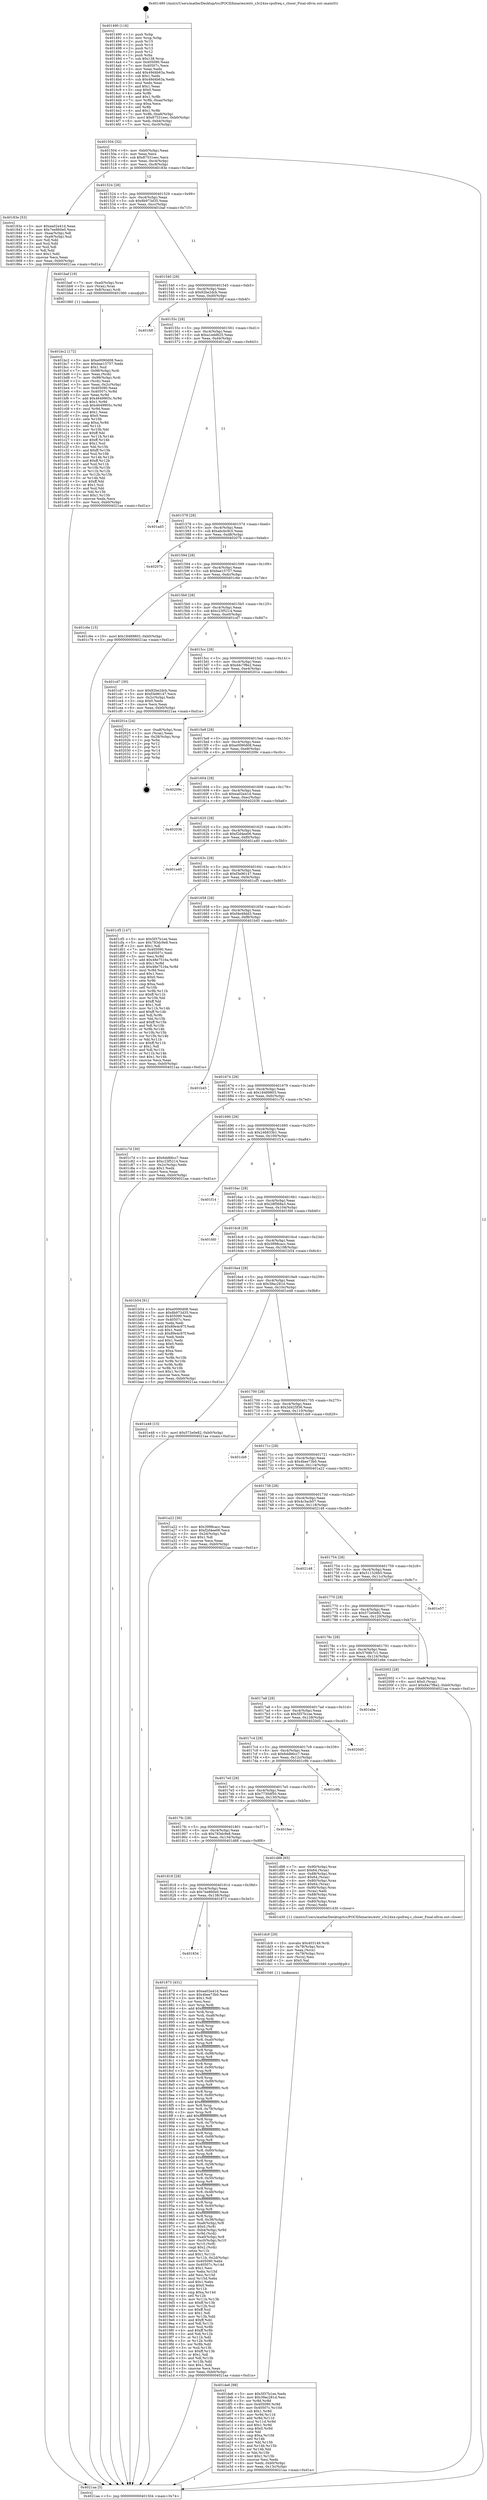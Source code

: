 digraph "0x401490" {
  label = "0x401490 (/mnt/c/Users/mathe/Desktop/tcc/POCII/binaries/extr_s3c24xx-cpufreq.c_closer_Final-ollvm.out::main(0))"
  labelloc = "t"
  node[shape=record]

  Entry [label="",width=0.3,height=0.3,shape=circle,fillcolor=black,style=filled]
  "0x401504" [label="{
     0x401504 [32]\l
     | [instrs]\l
     &nbsp;&nbsp;0x401504 \<+6\>: mov -0xb0(%rbp),%eax\l
     &nbsp;&nbsp;0x40150a \<+2\>: mov %eax,%ecx\l
     &nbsp;&nbsp;0x40150c \<+6\>: sub $0x87531eec,%ecx\l
     &nbsp;&nbsp;0x401512 \<+6\>: mov %eax,-0xc4(%rbp)\l
     &nbsp;&nbsp;0x401518 \<+6\>: mov %ecx,-0xc8(%rbp)\l
     &nbsp;&nbsp;0x40151e \<+6\>: je 000000000040183e \<main+0x3ae\>\l
  }"]
  "0x40183e" [label="{
     0x40183e [53]\l
     | [instrs]\l
     &nbsp;&nbsp;0x40183e \<+5\>: mov $0xea02e41d,%eax\l
     &nbsp;&nbsp;0x401843 \<+5\>: mov $0x7ee860e0,%ecx\l
     &nbsp;&nbsp;0x401848 \<+6\>: mov -0xaa(%rbp),%dl\l
     &nbsp;&nbsp;0x40184e \<+7\>: mov -0xa9(%rbp),%sil\l
     &nbsp;&nbsp;0x401855 \<+3\>: mov %dl,%dil\l
     &nbsp;&nbsp;0x401858 \<+3\>: and %sil,%dil\l
     &nbsp;&nbsp;0x40185b \<+3\>: xor %sil,%dl\l
     &nbsp;&nbsp;0x40185e \<+3\>: or %dl,%dil\l
     &nbsp;&nbsp;0x401861 \<+4\>: test $0x1,%dil\l
     &nbsp;&nbsp;0x401865 \<+3\>: cmovne %ecx,%eax\l
     &nbsp;&nbsp;0x401868 \<+6\>: mov %eax,-0xb0(%rbp)\l
     &nbsp;&nbsp;0x40186e \<+5\>: jmp 00000000004021aa \<main+0xd1a\>\l
  }"]
  "0x401524" [label="{
     0x401524 [28]\l
     | [instrs]\l
     &nbsp;&nbsp;0x401524 \<+5\>: jmp 0000000000401529 \<main+0x99\>\l
     &nbsp;&nbsp;0x401529 \<+6\>: mov -0xc4(%rbp),%eax\l
     &nbsp;&nbsp;0x40152f \<+5\>: sub $0x8b973d35,%eax\l
     &nbsp;&nbsp;0x401534 \<+6\>: mov %eax,-0xcc(%rbp)\l
     &nbsp;&nbsp;0x40153a \<+6\>: je 0000000000401baf \<main+0x71f\>\l
  }"]
  "0x4021aa" [label="{
     0x4021aa [5]\l
     | [instrs]\l
     &nbsp;&nbsp;0x4021aa \<+5\>: jmp 0000000000401504 \<main+0x74\>\l
  }"]
  "0x401490" [label="{
     0x401490 [116]\l
     | [instrs]\l
     &nbsp;&nbsp;0x401490 \<+1\>: push %rbp\l
     &nbsp;&nbsp;0x401491 \<+3\>: mov %rsp,%rbp\l
     &nbsp;&nbsp;0x401494 \<+2\>: push %r15\l
     &nbsp;&nbsp;0x401496 \<+2\>: push %r14\l
     &nbsp;&nbsp;0x401498 \<+2\>: push %r13\l
     &nbsp;&nbsp;0x40149a \<+2\>: push %r12\l
     &nbsp;&nbsp;0x40149c \<+1\>: push %rbx\l
     &nbsp;&nbsp;0x40149d \<+7\>: sub $0x138,%rsp\l
     &nbsp;&nbsp;0x4014a4 \<+7\>: mov 0x405090,%eax\l
     &nbsp;&nbsp;0x4014ab \<+7\>: mov 0x40507c,%ecx\l
     &nbsp;&nbsp;0x4014b2 \<+2\>: mov %eax,%edx\l
     &nbsp;&nbsp;0x4014b4 \<+6\>: add $0x49d4b63a,%edx\l
     &nbsp;&nbsp;0x4014ba \<+3\>: sub $0x1,%edx\l
     &nbsp;&nbsp;0x4014bd \<+6\>: sub $0x49d4b63a,%edx\l
     &nbsp;&nbsp;0x4014c3 \<+3\>: imul %edx,%eax\l
     &nbsp;&nbsp;0x4014c6 \<+3\>: and $0x1,%eax\l
     &nbsp;&nbsp;0x4014c9 \<+3\>: cmp $0x0,%eax\l
     &nbsp;&nbsp;0x4014cc \<+4\>: sete %r8b\l
     &nbsp;&nbsp;0x4014d0 \<+4\>: and $0x1,%r8b\l
     &nbsp;&nbsp;0x4014d4 \<+7\>: mov %r8b,-0xaa(%rbp)\l
     &nbsp;&nbsp;0x4014db \<+3\>: cmp $0xa,%ecx\l
     &nbsp;&nbsp;0x4014de \<+4\>: setl %r8b\l
     &nbsp;&nbsp;0x4014e2 \<+4\>: and $0x1,%r8b\l
     &nbsp;&nbsp;0x4014e6 \<+7\>: mov %r8b,-0xa9(%rbp)\l
     &nbsp;&nbsp;0x4014ed \<+10\>: movl $0x87531eec,-0xb0(%rbp)\l
     &nbsp;&nbsp;0x4014f7 \<+6\>: mov %edi,-0xb4(%rbp)\l
     &nbsp;&nbsp;0x4014fd \<+7\>: mov %rsi,-0xc0(%rbp)\l
  }"]
  Exit [label="",width=0.3,height=0.3,shape=circle,fillcolor=black,style=filled,peripheries=2]
  "0x401baf" [label="{
     0x401baf [19]\l
     | [instrs]\l
     &nbsp;&nbsp;0x401baf \<+7\>: mov -0xa0(%rbp),%rax\l
     &nbsp;&nbsp;0x401bb6 \<+3\>: mov (%rax),%rax\l
     &nbsp;&nbsp;0x401bb9 \<+4\>: mov 0x8(%rax),%rdi\l
     &nbsp;&nbsp;0x401bbd \<+5\>: call 0000000000401060 \<atoi@plt\>\l
     | [calls]\l
     &nbsp;&nbsp;0x401060 \{1\} (unknown)\l
  }"]
  "0x401540" [label="{
     0x401540 [28]\l
     | [instrs]\l
     &nbsp;&nbsp;0x401540 \<+5\>: jmp 0000000000401545 \<main+0xb5\>\l
     &nbsp;&nbsp;0x401545 \<+6\>: mov -0xc4(%rbp),%eax\l
     &nbsp;&nbsp;0x40154b \<+5\>: sub $0x92be2dcb,%eax\l
     &nbsp;&nbsp;0x401550 \<+6\>: mov %eax,-0xd0(%rbp)\l
     &nbsp;&nbsp;0x401556 \<+6\>: je 0000000000401fdf \<main+0xb4f\>\l
  }"]
  "0x401de6" [label="{
     0x401de6 [98]\l
     | [instrs]\l
     &nbsp;&nbsp;0x401de6 \<+5\>: mov $0x5f37b1ee,%edx\l
     &nbsp;&nbsp;0x401deb \<+5\>: mov $0x39ac281d,%esi\l
     &nbsp;&nbsp;0x401df0 \<+3\>: xor %r8d,%r8d\l
     &nbsp;&nbsp;0x401df3 \<+8\>: mov 0x405090,%r9d\l
     &nbsp;&nbsp;0x401dfb \<+8\>: mov 0x40507c,%r10d\l
     &nbsp;&nbsp;0x401e03 \<+4\>: sub $0x1,%r8d\l
     &nbsp;&nbsp;0x401e07 \<+3\>: mov %r9d,%r11d\l
     &nbsp;&nbsp;0x401e0a \<+3\>: add %r8d,%r11d\l
     &nbsp;&nbsp;0x401e0d \<+4\>: imul %r11d,%r9d\l
     &nbsp;&nbsp;0x401e11 \<+4\>: and $0x1,%r9d\l
     &nbsp;&nbsp;0x401e15 \<+4\>: cmp $0x0,%r9d\l
     &nbsp;&nbsp;0x401e19 \<+3\>: sete %bl\l
     &nbsp;&nbsp;0x401e1c \<+4\>: cmp $0xa,%r10d\l
     &nbsp;&nbsp;0x401e20 \<+4\>: setl %r14b\l
     &nbsp;&nbsp;0x401e24 \<+3\>: mov %bl,%r15b\l
     &nbsp;&nbsp;0x401e27 \<+3\>: and %r14b,%r15b\l
     &nbsp;&nbsp;0x401e2a \<+3\>: xor %r14b,%bl\l
     &nbsp;&nbsp;0x401e2d \<+3\>: or %bl,%r15b\l
     &nbsp;&nbsp;0x401e30 \<+4\>: test $0x1,%r15b\l
     &nbsp;&nbsp;0x401e34 \<+3\>: cmovne %esi,%edx\l
     &nbsp;&nbsp;0x401e37 \<+6\>: mov %edx,-0xb0(%rbp)\l
     &nbsp;&nbsp;0x401e3d \<+6\>: mov %eax,-0x13c(%rbp)\l
     &nbsp;&nbsp;0x401e43 \<+5\>: jmp 00000000004021aa \<main+0xd1a\>\l
  }"]
  "0x401fdf" [label="{
     0x401fdf\l
  }", style=dashed]
  "0x40155c" [label="{
     0x40155c [28]\l
     | [instrs]\l
     &nbsp;&nbsp;0x40155c \<+5\>: jmp 0000000000401561 \<main+0xd1\>\l
     &nbsp;&nbsp;0x401561 \<+6\>: mov -0xc4(%rbp),%eax\l
     &nbsp;&nbsp;0x401567 \<+5\>: sub $0xa1edd625,%eax\l
     &nbsp;&nbsp;0x40156c \<+6\>: mov %eax,-0xd4(%rbp)\l
     &nbsp;&nbsp;0x401572 \<+6\>: je 0000000000401ad3 \<main+0x643\>\l
  }"]
  "0x401dc9" [label="{
     0x401dc9 [29]\l
     | [instrs]\l
     &nbsp;&nbsp;0x401dc9 \<+10\>: movabs $0x403149,%rdi\l
     &nbsp;&nbsp;0x401dd3 \<+4\>: mov -0x78(%rbp),%rcx\l
     &nbsp;&nbsp;0x401dd7 \<+2\>: mov %eax,(%rcx)\l
     &nbsp;&nbsp;0x401dd9 \<+4\>: mov -0x78(%rbp),%rcx\l
     &nbsp;&nbsp;0x401ddd \<+2\>: mov (%rcx),%esi\l
     &nbsp;&nbsp;0x401ddf \<+2\>: mov $0x0,%al\l
     &nbsp;&nbsp;0x401de1 \<+5\>: call 0000000000401040 \<printf@plt\>\l
     | [calls]\l
     &nbsp;&nbsp;0x401040 \{1\} (unknown)\l
  }"]
  "0x401ad3" [label="{
     0x401ad3\l
  }", style=dashed]
  "0x401578" [label="{
     0x401578 [28]\l
     | [instrs]\l
     &nbsp;&nbsp;0x401578 \<+5\>: jmp 000000000040157d \<main+0xed\>\l
     &nbsp;&nbsp;0x40157d \<+6\>: mov -0xc4(%rbp),%eax\l
     &nbsp;&nbsp;0x401583 \<+5\>: sub $0xabcbc9c5,%eax\l
     &nbsp;&nbsp;0x401588 \<+6\>: mov %eax,-0xd8(%rbp)\l
     &nbsp;&nbsp;0x40158e \<+6\>: je 000000000040207b \<main+0xbeb\>\l
  }"]
  "0x401bc2" [label="{
     0x401bc2 [172]\l
     | [instrs]\l
     &nbsp;&nbsp;0x401bc2 \<+5\>: mov $0xe0090d08,%ecx\l
     &nbsp;&nbsp;0x401bc7 \<+5\>: mov $0xbae15757,%edx\l
     &nbsp;&nbsp;0x401bcc \<+3\>: mov $0x1,%sil\l
     &nbsp;&nbsp;0x401bcf \<+7\>: mov -0x98(%rbp),%rdi\l
     &nbsp;&nbsp;0x401bd6 \<+2\>: mov %eax,(%rdi)\l
     &nbsp;&nbsp;0x401bd8 \<+7\>: mov -0x98(%rbp),%rdi\l
     &nbsp;&nbsp;0x401bdf \<+2\>: mov (%rdi),%eax\l
     &nbsp;&nbsp;0x401be1 \<+3\>: mov %eax,-0x2c(%rbp)\l
     &nbsp;&nbsp;0x401be4 \<+7\>: mov 0x405090,%eax\l
     &nbsp;&nbsp;0x401beb \<+8\>: mov 0x40507c,%r8d\l
     &nbsp;&nbsp;0x401bf3 \<+3\>: mov %eax,%r9d\l
     &nbsp;&nbsp;0x401bf6 \<+7\>: add $0x4649905c,%r9d\l
     &nbsp;&nbsp;0x401bfd \<+4\>: sub $0x1,%r9d\l
     &nbsp;&nbsp;0x401c01 \<+7\>: sub $0x4649905c,%r9d\l
     &nbsp;&nbsp;0x401c08 \<+4\>: imul %r9d,%eax\l
     &nbsp;&nbsp;0x401c0c \<+3\>: and $0x1,%eax\l
     &nbsp;&nbsp;0x401c0f \<+3\>: cmp $0x0,%eax\l
     &nbsp;&nbsp;0x401c12 \<+4\>: sete %r10b\l
     &nbsp;&nbsp;0x401c16 \<+4\>: cmp $0xa,%r8d\l
     &nbsp;&nbsp;0x401c1a \<+4\>: setl %r11b\l
     &nbsp;&nbsp;0x401c1e \<+3\>: mov %r10b,%bl\l
     &nbsp;&nbsp;0x401c21 \<+3\>: xor $0xff,%bl\l
     &nbsp;&nbsp;0x401c24 \<+3\>: mov %r11b,%r14b\l
     &nbsp;&nbsp;0x401c27 \<+4\>: xor $0xff,%r14b\l
     &nbsp;&nbsp;0x401c2b \<+4\>: xor $0x1,%sil\l
     &nbsp;&nbsp;0x401c2f \<+3\>: mov %bl,%r15b\l
     &nbsp;&nbsp;0x401c32 \<+4\>: and $0xff,%r15b\l
     &nbsp;&nbsp;0x401c36 \<+3\>: and %sil,%r10b\l
     &nbsp;&nbsp;0x401c39 \<+3\>: mov %r14b,%r12b\l
     &nbsp;&nbsp;0x401c3c \<+4\>: and $0xff,%r12b\l
     &nbsp;&nbsp;0x401c40 \<+3\>: and %sil,%r11b\l
     &nbsp;&nbsp;0x401c43 \<+3\>: or %r10b,%r15b\l
     &nbsp;&nbsp;0x401c46 \<+3\>: or %r11b,%r12b\l
     &nbsp;&nbsp;0x401c49 \<+3\>: xor %r12b,%r15b\l
     &nbsp;&nbsp;0x401c4c \<+3\>: or %r14b,%bl\l
     &nbsp;&nbsp;0x401c4f \<+3\>: xor $0xff,%bl\l
     &nbsp;&nbsp;0x401c52 \<+4\>: or $0x1,%sil\l
     &nbsp;&nbsp;0x401c56 \<+3\>: and %sil,%bl\l
     &nbsp;&nbsp;0x401c59 \<+3\>: or %bl,%r15b\l
     &nbsp;&nbsp;0x401c5c \<+4\>: test $0x1,%r15b\l
     &nbsp;&nbsp;0x401c60 \<+3\>: cmovne %edx,%ecx\l
     &nbsp;&nbsp;0x401c63 \<+6\>: mov %ecx,-0xb0(%rbp)\l
     &nbsp;&nbsp;0x401c69 \<+5\>: jmp 00000000004021aa \<main+0xd1a\>\l
  }"]
  "0x40207b" [label="{
     0x40207b\l
  }", style=dashed]
  "0x401594" [label="{
     0x401594 [28]\l
     | [instrs]\l
     &nbsp;&nbsp;0x401594 \<+5\>: jmp 0000000000401599 \<main+0x109\>\l
     &nbsp;&nbsp;0x401599 \<+6\>: mov -0xc4(%rbp),%eax\l
     &nbsp;&nbsp;0x40159f \<+5\>: sub $0xbae15757,%eax\l
     &nbsp;&nbsp;0x4015a4 \<+6\>: mov %eax,-0xdc(%rbp)\l
     &nbsp;&nbsp;0x4015aa \<+6\>: je 0000000000401c6e \<main+0x7de\>\l
  }"]
  "0x401834" [label="{
     0x401834\l
  }", style=dashed]
  "0x401c6e" [label="{
     0x401c6e [15]\l
     | [instrs]\l
     &nbsp;&nbsp;0x401c6e \<+10\>: movl $0x18489803,-0xb0(%rbp)\l
     &nbsp;&nbsp;0x401c78 \<+5\>: jmp 00000000004021aa \<main+0xd1a\>\l
  }"]
  "0x4015b0" [label="{
     0x4015b0 [28]\l
     | [instrs]\l
     &nbsp;&nbsp;0x4015b0 \<+5\>: jmp 00000000004015b5 \<main+0x125\>\l
     &nbsp;&nbsp;0x4015b5 \<+6\>: mov -0xc4(%rbp),%eax\l
     &nbsp;&nbsp;0x4015bb \<+5\>: sub $0xc23f5214,%eax\l
     &nbsp;&nbsp;0x4015c0 \<+6\>: mov %eax,-0xe0(%rbp)\l
     &nbsp;&nbsp;0x4015c6 \<+6\>: je 0000000000401cd7 \<main+0x847\>\l
  }"]
  "0x401873" [label="{
     0x401873 [431]\l
     | [instrs]\l
     &nbsp;&nbsp;0x401873 \<+5\>: mov $0xea02e41d,%eax\l
     &nbsp;&nbsp;0x401878 \<+5\>: mov $0x4bee73b0,%ecx\l
     &nbsp;&nbsp;0x40187d \<+2\>: mov $0x1,%dl\l
     &nbsp;&nbsp;0x40187f \<+2\>: xor %esi,%esi\l
     &nbsp;&nbsp;0x401881 \<+3\>: mov %rsp,%rdi\l
     &nbsp;&nbsp;0x401884 \<+4\>: add $0xfffffffffffffff0,%rdi\l
     &nbsp;&nbsp;0x401888 \<+3\>: mov %rdi,%rsp\l
     &nbsp;&nbsp;0x40188b \<+7\>: mov %rdi,-0xa8(%rbp)\l
     &nbsp;&nbsp;0x401892 \<+3\>: mov %rsp,%rdi\l
     &nbsp;&nbsp;0x401895 \<+4\>: add $0xfffffffffffffff0,%rdi\l
     &nbsp;&nbsp;0x401899 \<+3\>: mov %rdi,%rsp\l
     &nbsp;&nbsp;0x40189c \<+3\>: mov %rsp,%r8\l
     &nbsp;&nbsp;0x40189f \<+4\>: add $0xfffffffffffffff0,%r8\l
     &nbsp;&nbsp;0x4018a3 \<+3\>: mov %r8,%rsp\l
     &nbsp;&nbsp;0x4018a6 \<+7\>: mov %r8,-0xa0(%rbp)\l
     &nbsp;&nbsp;0x4018ad \<+3\>: mov %rsp,%r8\l
     &nbsp;&nbsp;0x4018b0 \<+4\>: add $0xfffffffffffffff0,%r8\l
     &nbsp;&nbsp;0x4018b4 \<+3\>: mov %r8,%rsp\l
     &nbsp;&nbsp;0x4018b7 \<+7\>: mov %r8,-0x98(%rbp)\l
     &nbsp;&nbsp;0x4018be \<+3\>: mov %rsp,%r8\l
     &nbsp;&nbsp;0x4018c1 \<+4\>: add $0xfffffffffffffff0,%r8\l
     &nbsp;&nbsp;0x4018c5 \<+3\>: mov %r8,%rsp\l
     &nbsp;&nbsp;0x4018c8 \<+7\>: mov %r8,-0x90(%rbp)\l
     &nbsp;&nbsp;0x4018cf \<+3\>: mov %rsp,%r8\l
     &nbsp;&nbsp;0x4018d2 \<+4\>: add $0xfffffffffffffff0,%r8\l
     &nbsp;&nbsp;0x4018d6 \<+3\>: mov %r8,%rsp\l
     &nbsp;&nbsp;0x4018d9 \<+7\>: mov %r8,-0x88(%rbp)\l
     &nbsp;&nbsp;0x4018e0 \<+3\>: mov %rsp,%r8\l
     &nbsp;&nbsp;0x4018e3 \<+4\>: add $0xfffffffffffffff0,%r8\l
     &nbsp;&nbsp;0x4018e7 \<+3\>: mov %r8,%rsp\l
     &nbsp;&nbsp;0x4018ea \<+4\>: mov %r8,-0x80(%rbp)\l
     &nbsp;&nbsp;0x4018ee \<+3\>: mov %rsp,%r8\l
     &nbsp;&nbsp;0x4018f1 \<+4\>: add $0xfffffffffffffff0,%r8\l
     &nbsp;&nbsp;0x4018f5 \<+3\>: mov %r8,%rsp\l
     &nbsp;&nbsp;0x4018f8 \<+4\>: mov %r8,-0x78(%rbp)\l
     &nbsp;&nbsp;0x4018fc \<+3\>: mov %rsp,%r8\l
     &nbsp;&nbsp;0x4018ff \<+4\>: add $0xfffffffffffffff0,%r8\l
     &nbsp;&nbsp;0x401903 \<+3\>: mov %r8,%rsp\l
     &nbsp;&nbsp;0x401906 \<+4\>: mov %r8,-0x70(%rbp)\l
     &nbsp;&nbsp;0x40190a \<+3\>: mov %rsp,%r8\l
     &nbsp;&nbsp;0x40190d \<+4\>: add $0xfffffffffffffff0,%r8\l
     &nbsp;&nbsp;0x401911 \<+3\>: mov %r8,%rsp\l
     &nbsp;&nbsp;0x401914 \<+4\>: mov %r8,-0x68(%rbp)\l
     &nbsp;&nbsp;0x401918 \<+3\>: mov %rsp,%r8\l
     &nbsp;&nbsp;0x40191b \<+4\>: add $0xfffffffffffffff0,%r8\l
     &nbsp;&nbsp;0x40191f \<+3\>: mov %r8,%rsp\l
     &nbsp;&nbsp;0x401922 \<+4\>: mov %r8,-0x60(%rbp)\l
     &nbsp;&nbsp;0x401926 \<+3\>: mov %rsp,%r8\l
     &nbsp;&nbsp;0x401929 \<+4\>: add $0xfffffffffffffff0,%r8\l
     &nbsp;&nbsp;0x40192d \<+3\>: mov %r8,%rsp\l
     &nbsp;&nbsp;0x401930 \<+4\>: mov %r8,-0x58(%rbp)\l
     &nbsp;&nbsp;0x401934 \<+3\>: mov %rsp,%r8\l
     &nbsp;&nbsp;0x401937 \<+4\>: add $0xfffffffffffffff0,%r8\l
     &nbsp;&nbsp;0x40193b \<+3\>: mov %r8,%rsp\l
     &nbsp;&nbsp;0x40193e \<+4\>: mov %r8,-0x50(%rbp)\l
     &nbsp;&nbsp;0x401942 \<+3\>: mov %rsp,%r8\l
     &nbsp;&nbsp;0x401945 \<+4\>: add $0xfffffffffffffff0,%r8\l
     &nbsp;&nbsp;0x401949 \<+3\>: mov %r8,%rsp\l
     &nbsp;&nbsp;0x40194c \<+4\>: mov %r8,-0x48(%rbp)\l
     &nbsp;&nbsp;0x401950 \<+3\>: mov %rsp,%r8\l
     &nbsp;&nbsp;0x401953 \<+4\>: add $0xfffffffffffffff0,%r8\l
     &nbsp;&nbsp;0x401957 \<+3\>: mov %r8,%rsp\l
     &nbsp;&nbsp;0x40195a \<+4\>: mov %r8,-0x40(%rbp)\l
     &nbsp;&nbsp;0x40195e \<+3\>: mov %rsp,%r8\l
     &nbsp;&nbsp;0x401961 \<+4\>: add $0xfffffffffffffff0,%r8\l
     &nbsp;&nbsp;0x401965 \<+3\>: mov %r8,%rsp\l
     &nbsp;&nbsp;0x401968 \<+4\>: mov %r8,-0x38(%rbp)\l
     &nbsp;&nbsp;0x40196c \<+7\>: mov -0xa8(%rbp),%r8\l
     &nbsp;&nbsp;0x401973 \<+7\>: movl $0x0,(%r8)\l
     &nbsp;&nbsp;0x40197a \<+7\>: mov -0xb4(%rbp),%r9d\l
     &nbsp;&nbsp;0x401981 \<+3\>: mov %r9d,(%rdi)\l
     &nbsp;&nbsp;0x401984 \<+7\>: mov -0xa0(%rbp),%r8\l
     &nbsp;&nbsp;0x40198b \<+7\>: mov -0xc0(%rbp),%r10\l
     &nbsp;&nbsp;0x401992 \<+3\>: mov %r10,(%r8)\l
     &nbsp;&nbsp;0x401995 \<+3\>: cmpl $0x2,(%rdi)\l
     &nbsp;&nbsp;0x401998 \<+4\>: setne %r11b\l
     &nbsp;&nbsp;0x40199c \<+4\>: and $0x1,%r11b\l
     &nbsp;&nbsp;0x4019a0 \<+4\>: mov %r11b,-0x2d(%rbp)\l
     &nbsp;&nbsp;0x4019a4 \<+7\>: mov 0x405090,%ebx\l
     &nbsp;&nbsp;0x4019ab \<+8\>: mov 0x40507c,%r14d\l
     &nbsp;&nbsp;0x4019b3 \<+3\>: sub $0x1,%esi\l
     &nbsp;&nbsp;0x4019b6 \<+3\>: mov %ebx,%r15d\l
     &nbsp;&nbsp;0x4019b9 \<+3\>: add %esi,%r15d\l
     &nbsp;&nbsp;0x4019bc \<+4\>: imul %r15d,%ebx\l
     &nbsp;&nbsp;0x4019c0 \<+3\>: and $0x1,%ebx\l
     &nbsp;&nbsp;0x4019c3 \<+3\>: cmp $0x0,%ebx\l
     &nbsp;&nbsp;0x4019c6 \<+4\>: sete %r11b\l
     &nbsp;&nbsp;0x4019ca \<+4\>: cmp $0xa,%r14d\l
     &nbsp;&nbsp;0x4019ce \<+4\>: setl %r12b\l
     &nbsp;&nbsp;0x4019d2 \<+3\>: mov %r11b,%r13b\l
     &nbsp;&nbsp;0x4019d5 \<+4\>: xor $0xff,%r13b\l
     &nbsp;&nbsp;0x4019d9 \<+3\>: mov %r12b,%sil\l
     &nbsp;&nbsp;0x4019dc \<+4\>: xor $0xff,%sil\l
     &nbsp;&nbsp;0x4019e0 \<+3\>: xor $0x1,%dl\l
     &nbsp;&nbsp;0x4019e3 \<+3\>: mov %r13b,%dil\l
     &nbsp;&nbsp;0x4019e6 \<+4\>: and $0xff,%dil\l
     &nbsp;&nbsp;0x4019ea \<+3\>: and %dl,%r11b\l
     &nbsp;&nbsp;0x4019ed \<+3\>: mov %sil,%r8b\l
     &nbsp;&nbsp;0x4019f0 \<+4\>: and $0xff,%r8b\l
     &nbsp;&nbsp;0x4019f4 \<+3\>: and %dl,%r12b\l
     &nbsp;&nbsp;0x4019f7 \<+3\>: or %r11b,%dil\l
     &nbsp;&nbsp;0x4019fa \<+3\>: or %r12b,%r8b\l
     &nbsp;&nbsp;0x4019fd \<+3\>: xor %r8b,%dil\l
     &nbsp;&nbsp;0x401a00 \<+3\>: or %sil,%r13b\l
     &nbsp;&nbsp;0x401a03 \<+4\>: xor $0xff,%r13b\l
     &nbsp;&nbsp;0x401a07 \<+3\>: or $0x1,%dl\l
     &nbsp;&nbsp;0x401a0a \<+3\>: and %dl,%r13b\l
     &nbsp;&nbsp;0x401a0d \<+3\>: or %r13b,%dil\l
     &nbsp;&nbsp;0x401a10 \<+4\>: test $0x1,%dil\l
     &nbsp;&nbsp;0x401a14 \<+3\>: cmovne %ecx,%eax\l
     &nbsp;&nbsp;0x401a17 \<+6\>: mov %eax,-0xb0(%rbp)\l
     &nbsp;&nbsp;0x401a1d \<+5\>: jmp 00000000004021aa \<main+0xd1a\>\l
  }"]
  "0x401cd7" [label="{
     0x401cd7 [30]\l
     | [instrs]\l
     &nbsp;&nbsp;0x401cd7 \<+5\>: mov $0x92be2dcb,%eax\l
     &nbsp;&nbsp;0x401cdc \<+5\>: mov $0xf3e96147,%ecx\l
     &nbsp;&nbsp;0x401ce1 \<+3\>: mov -0x2c(%rbp),%edx\l
     &nbsp;&nbsp;0x401ce4 \<+3\>: cmp $0x0,%edx\l
     &nbsp;&nbsp;0x401ce7 \<+3\>: cmove %ecx,%eax\l
     &nbsp;&nbsp;0x401cea \<+6\>: mov %eax,-0xb0(%rbp)\l
     &nbsp;&nbsp;0x401cf0 \<+5\>: jmp 00000000004021aa \<main+0xd1a\>\l
  }"]
  "0x4015cc" [label="{
     0x4015cc [28]\l
     | [instrs]\l
     &nbsp;&nbsp;0x4015cc \<+5\>: jmp 00000000004015d1 \<main+0x141\>\l
     &nbsp;&nbsp;0x4015d1 \<+6\>: mov -0xc4(%rbp),%eax\l
     &nbsp;&nbsp;0x4015d7 \<+5\>: sub $0xd4c7f8e2,%eax\l
     &nbsp;&nbsp;0x4015dc \<+6\>: mov %eax,-0xe4(%rbp)\l
     &nbsp;&nbsp;0x4015e2 \<+6\>: je 000000000040201e \<main+0xb8e\>\l
  }"]
  "0x401818" [label="{
     0x401818 [28]\l
     | [instrs]\l
     &nbsp;&nbsp;0x401818 \<+5\>: jmp 000000000040181d \<main+0x38d\>\l
     &nbsp;&nbsp;0x40181d \<+6\>: mov -0xc4(%rbp),%eax\l
     &nbsp;&nbsp;0x401823 \<+5\>: sub $0x7ee860e0,%eax\l
     &nbsp;&nbsp;0x401828 \<+6\>: mov %eax,-0x138(%rbp)\l
     &nbsp;&nbsp;0x40182e \<+6\>: je 0000000000401873 \<main+0x3e3\>\l
  }"]
  "0x40201e" [label="{
     0x40201e [24]\l
     | [instrs]\l
     &nbsp;&nbsp;0x40201e \<+7\>: mov -0xa8(%rbp),%rax\l
     &nbsp;&nbsp;0x402025 \<+2\>: mov (%rax),%eax\l
     &nbsp;&nbsp;0x402027 \<+4\>: lea -0x28(%rbp),%rsp\l
     &nbsp;&nbsp;0x40202b \<+1\>: pop %rbx\l
     &nbsp;&nbsp;0x40202c \<+2\>: pop %r12\l
     &nbsp;&nbsp;0x40202e \<+2\>: pop %r13\l
     &nbsp;&nbsp;0x402030 \<+2\>: pop %r14\l
     &nbsp;&nbsp;0x402032 \<+2\>: pop %r15\l
     &nbsp;&nbsp;0x402034 \<+1\>: pop %rbp\l
     &nbsp;&nbsp;0x402035 \<+1\>: ret\l
  }"]
  "0x4015e8" [label="{
     0x4015e8 [28]\l
     | [instrs]\l
     &nbsp;&nbsp;0x4015e8 \<+5\>: jmp 00000000004015ed \<main+0x15d\>\l
     &nbsp;&nbsp;0x4015ed \<+6\>: mov -0xc4(%rbp),%eax\l
     &nbsp;&nbsp;0x4015f3 \<+5\>: sub $0xe0090d08,%eax\l
     &nbsp;&nbsp;0x4015f8 \<+6\>: mov %eax,-0xe8(%rbp)\l
     &nbsp;&nbsp;0x4015fe \<+6\>: je 000000000040209c \<main+0xc0c\>\l
  }"]
  "0x401d88" [label="{
     0x401d88 [65]\l
     | [instrs]\l
     &nbsp;&nbsp;0x401d88 \<+7\>: mov -0x90(%rbp),%rax\l
     &nbsp;&nbsp;0x401d8f \<+6\>: movl $0x64,(%rax)\l
     &nbsp;&nbsp;0x401d95 \<+7\>: mov -0x88(%rbp),%rax\l
     &nbsp;&nbsp;0x401d9c \<+6\>: movl $0x64,(%rax)\l
     &nbsp;&nbsp;0x401da2 \<+4\>: mov -0x80(%rbp),%rax\l
     &nbsp;&nbsp;0x401da6 \<+6\>: movl $0x64,(%rax)\l
     &nbsp;&nbsp;0x401dac \<+7\>: mov -0x90(%rbp),%rax\l
     &nbsp;&nbsp;0x401db3 \<+2\>: mov (%rax),%edi\l
     &nbsp;&nbsp;0x401db5 \<+7\>: mov -0x88(%rbp),%rax\l
     &nbsp;&nbsp;0x401dbc \<+2\>: mov (%rax),%esi\l
     &nbsp;&nbsp;0x401dbe \<+4\>: mov -0x80(%rbp),%rax\l
     &nbsp;&nbsp;0x401dc2 \<+2\>: mov (%rax),%edx\l
     &nbsp;&nbsp;0x401dc4 \<+5\>: call 0000000000401430 \<closer\>\l
     | [calls]\l
     &nbsp;&nbsp;0x401430 \{1\} (/mnt/c/Users/mathe/Desktop/tcc/POCII/binaries/extr_s3c24xx-cpufreq.c_closer_Final-ollvm.out::closer)\l
  }"]
  "0x40209c" [label="{
     0x40209c\l
  }", style=dashed]
  "0x401604" [label="{
     0x401604 [28]\l
     | [instrs]\l
     &nbsp;&nbsp;0x401604 \<+5\>: jmp 0000000000401609 \<main+0x179\>\l
     &nbsp;&nbsp;0x401609 \<+6\>: mov -0xc4(%rbp),%eax\l
     &nbsp;&nbsp;0x40160f \<+5\>: sub $0xea02e41d,%eax\l
     &nbsp;&nbsp;0x401614 \<+6\>: mov %eax,-0xec(%rbp)\l
     &nbsp;&nbsp;0x40161a \<+6\>: je 0000000000402036 \<main+0xba6\>\l
  }"]
  "0x4017fc" [label="{
     0x4017fc [28]\l
     | [instrs]\l
     &nbsp;&nbsp;0x4017fc \<+5\>: jmp 0000000000401801 \<main+0x371\>\l
     &nbsp;&nbsp;0x401801 \<+6\>: mov -0xc4(%rbp),%eax\l
     &nbsp;&nbsp;0x401807 \<+5\>: sub $0x783dc9e8,%eax\l
     &nbsp;&nbsp;0x40180c \<+6\>: mov %eax,-0x134(%rbp)\l
     &nbsp;&nbsp;0x401812 \<+6\>: je 0000000000401d88 \<main+0x8f8\>\l
  }"]
  "0x402036" [label="{
     0x402036\l
  }", style=dashed]
  "0x401620" [label="{
     0x401620 [28]\l
     | [instrs]\l
     &nbsp;&nbsp;0x401620 \<+5\>: jmp 0000000000401625 \<main+0x195\>\l
     &nbsp;&nbsp;0x401625 \<+6\>: mov -0xc4(%rbp),%eax\l
     &nbsp;&nbsp;0x40162b \<+5\>: sub $0xf2d4ee06,%eax\l
     &nbsp;&nbsp;0x401630 \<+6\>: mov %eax,-0xf0(%rbp)\l
     &nbsp;&nbsp;0x401636 \<+6\>: je 0000000000401a40 \<main+0x5b0\>\l
  }"]
  "0x401fee" [label="{
     0x401fee\l
  }", style=dashed]
  "0x401a40" [label="{
     0x401a40\l
  }", style=dashed]
  "0x40163c" [label="{
     0x40163c [28]\l
     | [instrs]\l
     &nbsp;&nbsp;0x40163c \<+5\>: jmp 0000000000401641 \<main+0x1b1\>\l
     &nbsp;&nbsp;0x401641 \<+6\>: mov -0xc4(%rbp),%eax\l
     &nbsp;&nbsp;0x401647 \<+5\>: sub $0xf3e96147,%eax\l
     &nbsp;&nbsp;0x40164c \<+6\>: mov %eax,-0xf4(%rbp)\l
     &nbsp;&nbsp;0x401652 \<+6\>: je 0000000000401cf5 \<main+0x865\>\l
  }"]
  "0x4017e0" [label="{
     0x4017e0 [28]\l
     | [instrs]\l
     &nbsp;&nbsp;0x4017e0 \<+5\>: jmp 00000000004017e5 \<main+0x355\>\l
     &nbsp;&nbsp;0x4017e5 \<+6\>: mov -0xc4(%rbp),%eax\l
     &nbsp;&nbsp;0x4017eb \<+5\>: sub $0x7730df50,%eax\l
     &nbsp;&nbsp;0x4017f0 \<+6\>: mov %eax,-0x130(%rbp)\l
     &nbsp;&nbsp;0x4017f6 \<+6\>: je 0000000000401fee \<main+0xb5e\>\l
  }"]
  "0x401cf5" [label="{
     0x401cf5 [147]\l
     | [instrs]\l
     &nbsp;&nbsp;0x401cf5 \<+5\>: mov $0x5f37b1ee,%eax\l
     &nbsp;&nbsp;0x401cfa \<+5\>: mov $0x783dc9e8,%ecx\l
     &nbsp;&nbsp;0x401cff \<+2\>: mov $0x1,%dl\l
     &nbsp;&nbsp;0x401d01 \<+7\>: mov 0x405090,%esi\l
     &nbsp;&nbsp;0x401d08 \<+7\>: mov 0x40507c,%edi\l
     &nbsp;&nbsp;0x401d0f \<+3\>: mov %esi,%r8d\l
     &nbsp;&nbsp;0x401d12 \<+7\>: add $0x48e7516a,%r8d\l
     &nbsp;&nbsp;0x401d19 \<+4\>: sub $0x1,%r8d\l
     &nbsp;&nbsp;0x401d1d \<+7\>: sub $0x48e7516a,%r8d\l
     &nbsp;&nbsp;0x401d24 \<+4\>: imul %r8d,%esi\l
     &nbsp;&nbsp;0x401d28 \<+3\>: and $0x1,%esi\l
     &nbsp;&nbsp;0x401d2b \<+3\>: cmp $0x0,%esi\l
     &nbsp;&nbsp;0x401d2e \<+4\>: sete %r9b\l
     &nbsp;&nbsp;0x401d32 \<+3\>: cmp $0xa,%edi\l
     &nbsp;&nbsp;0x401d35 \<+4\>: setl %r10b\l
     &nbsp;&nbsp;0x401d39 \<+3\>: mov %r9b,%r11b\l
     &nbsp;&nbsp;0x401d3c \<+4\>: xor $0xff,%r11b\l
     &nbsp;&nbsp;0x401d40 \<+3\>: mov %r10b,%bl\l
     &nbsp;&nbsp;0x401d43 \<+3\>: xor $0xff,%bl\l
     &nbsp;&nbsp;0x401d46 \<+3\>: xor $0x1,%dl\l
     &nbsp;&nbsp;0x401d49 \<+3\>: mov %r11b,%r14b\l
     &nbsp;&nbsp;0x401d4c \<+4\>: and $0xff,%r14b\l
     &nbsp;&nbsp;0x401d50 \<+3\>: and %dl,%r9b\l
     &nbsp;&nbsp;0x401d53 \<+3\>: mov %bl,%r15b\l
     &nbsp;&nbsp;0x401d56 \<+4\>: and $0xff,%r15b\l
     &nbsp;&nbsp;0x401d5a \<+3\>: and %dl,%r10b\l
     &nbsp;&nbsp;0x401d5d \<+3\>: or %r9b,%r14b\l
     &nbsp;&nbsp;0x401d60 \<+3\>: or %r10b,%r15b\l
     &nbsp;&nbsp;0x401d63 \<+3\>: xor %r15b,%r14b\l
     &nbsp;&nbsp;0x401d66 \<+3\>: or %bl,%r11b\l
     &nbsp;&nbsp;0x401d69 \<+4\>: xor $0xff,%r11b\l
     &nbsp;&nbsp;0x401d6d \<+3\>: or $0x1,%dl\l
     &nbsp;&nbsp;0x401d70 \<+3\>: and %dl,%r11b\l
     &nbsp;&nbsp;0x401d73 \<+3\>: or %r11b,%r14b\l
     &nbsp;&nbsp;0x401d76 \<+4\>: test $0x1,%r14b\l
     &nbsp;&nbsp;0x401d7a \<+3\>: cmovne %ecx,%eax\l
     &nbsp;&nbsp;0x401d7d \<+6\>: mov %eax,-0xb0(%rbp)\l
     &nbsp;&nbsp;0x401d83 \<+5\>: jmp 00000000004021aa \<main+0xd1a\>\l
  }"]
  "0x401658" [label="{
     0x401658 [28]\l
     | [instrs]\l
     &nbsp;&nbsp;0x401658 \<+5\>: jmp 000000000040165d \<main+0x1cd\>\l
     &nbsp;&nbsp;0x40165d \<+6\>: mov -0xc4(%rbp),%eax\l
     &nbsp;&nbsp;0x401663 \<+5\>: sub $0xf4e49dd3,%eax\l
     &nbsp;&nbsp;0x401668 \<+6\>: mov %eax,-0xf8(%rbp)\l
     &nbsp;&nbsp;0x40166e \<+6\>: je 0000000000401b45 \<main+0x6b5\>\l
  }"]
  "0x401c9b" [label="{
     0x401c9b\l
  }", style=dashed]
  "0x401b45" [label="{
     0x401b45\l
  }", style=dashed]
  "0x401674" [label="{
     0x401674 [28]\l
     | [instrs]\l
     &nbsp;&nbsp;0x401674 \<+5\>: jmp 0000000000401679 \<main+0x1e9\>\l
     &nbsp;&nbsp;0x401679 \<+6\>: mov -0xc4(%rbp),%eax\l
     &nbsp;&nbsp;0x40167f \<+5\>: sub $0x18489803,%eax\l
     &nbsp;&nbsp;0x401684 \<+6\>: mov %eax,-0xfc(%rbp)\l
     &nbsp;&nbsp;0x40168a \<+6\>: je 0000000000401c7d \<main+0x7ed\>\l
  }"]
  "0x4017c4" [label="{
     0x4017c4 [28]\l
     | [instrs]\l
     &nbsp;&nbsp;0x4017c4 \<+5\>: jmp 00000000004017c9 \<main+0x339\>\l
     &nbsp;&nbsp;0x4017c9 \<+6\>: mov -0xc4(%rbp),%eax\l
     &nbsp;&nbsp;0x4017cf \<+5\>: sub $0x6dd66cc7,%eax\l
     &nbsp;&nbsp;0x4017d4 \<+6\>: mov %eax,-0x12c(%rbp)\l
     &nbsp;&nbsp;0x4017da \<+6\>: je 0000000000401c9b \<main+0x80b\>\l
  }"]
  "0x401c7d" [label="{
     0x401c7d [30]\l
     | [instrs]\l
     &nbsp;&nbsp;0x401c7d \<+5\>: mov $0x6dd66cc7,%eax\l
     &nbsp;&nbsp;0x401c82 \<+5\>: mov $0xc23f5214,%ecx\l
     &nbsp;&nbsp;0x401c87 \<+3\>: mov -0x2c(%rbp),%edx\l
     &nbsp;&nbsp;0x401c8a \<+3\>: cmp $0x1,%edx\l
     &nbsp;&nbsp;0x401c8d \<+3\>: cmovl %ecx,%eax\l
     &nbsp;&nbsp;0x401c90 \<+6\>: mov %eax,-0xb0(%rbp)\l
     &nbsp;&nbsp;0x401c96 \<+5\>: jmp 00000000004021aa \<main+0xd1a\>\l
  }"]
  "0x401690" [label="{
     0x401690 [28]\l
     | [instrs]\l
     &nbsp;&nbsp;0x401690 \<+5\>: jmp 0000000000401695 \<main+0x205\>\l
     &nbsp;&nbsp;0x401695 \<+6\>: mov -0xc4(%rbp),%eax\l
     &nbsp;&nbsp;0x40169b \<+5\>: sub $0x246833b1,%eax\l
     &nbsp;&nbsp;0x4016a0 \<+6\>: mov %eax,-0x100(%rbp)\l
     &nbsp;&nbsp;0x4016a6 \<+6\>: je 0000000000401f14 \<main+0xa84\>\l
  }"]
  "0x4020d5" [label="{
     0x4020d5\l
  }", style=dashed]
  "0x401f14" [label="{
     0x401f14\l
  }", style=dashed]
  "0x4016ac" [label="{
     0x4016ac [28]\l
     | [instrs]\l
     &nbsp;&nbsp;0x4016ac \<+5\>: jmp 00000000004016b1 \<main+0x221\>\l
     &nbsp;&nbsp;0x4016b1 \<+6\>: mov -0xc4(%rbp),%eax\l
     &nbsp;&nbsp;0x4016b7 \<+5\>: sub $0x28f568a3,%eax\l
     &nbsp;&nbsp;0x4016bc \<+6\>: mov %eax,-0x104(%rbp)\l
     &nbsp;&nbsp;0x4016c2 \<+6\>: je 0000000000401fd0 \<main+0xb40\>\l
  }"]
  "0x4017a8" [label="{
     0x4017a8 [28]\l
     | [instrs]\l
     &nbsp;&nbsp;0x4017a8 \<+5\>: jmp 00000000004017ad \<main+0x31d\>\l
     &nbsp;&nbsp;0x4017ad \<+6\>: mov -0xc4(%rbp),%eax\l
     &nbsp;&nbsp;0x4017b3 \<+5\>: sub $0x5f37b1ee,%eax\l
     &nbsp;&nbsp;0x4017b8 \<+6\>: mov %eax,-0x128(%rbp)\l
     &nbsp;&nbsp;0x4017be \<+6\>: je 00000000004020d5 \<main+0xc45\>\l
  }"]
  "0x401fd0" [label="{
     0x401fd0\l
  }", style=dashed]
  "0x4016c8" [label="{
     0x4016c8 [28]\l
     | [instrs]\l
     &nbsp;&nbsp;0x4016c8 \<+5\>: jmp 00000000004016cd \<main+0x23d\>\l
     &nbsp;&nbsp;0x4016cd \<+6\>: mov -0xc4(%rbp),%eax\l
     &nbsp;&nbsp;0x4016d3 \<+5\>: sub $0x3998cacc,%eax\l
     &nbsp;&nbsp;0x4016d8 \<+6\>: mov %eax,-0x108(%rbp)\l
     &nbsp;&nbsp;0x4016de \<+6\>: je 0000000000401b54 \<main+0x6c4\>\l
  }"]
  "0x401ebe" [label="{
     0x401ebe\l
  }", style=dashed]
  "0x401b54" [label="{
     0x401b54 [91]\l
     | [instrs]\l
     &nbsp;&nbsp;0x401b54 \<+5\>: mov $0xe0090d08,%eax\l
     &nbsp;&nbsp;0x401b59 \<+5\>: mov $0x8b973d35,%ecx\l
     &nbsp;&nbsp;0x401b5e \<+7\>: mov 0x405090,%edx\l
     &nbsp;&nbsp;0x401b65 \<+7\>: mov 0x40507c,%esi\l
     &nbsp;&nbsp;0x401b6c \<+2\>: mov %edx,%edi\l
     &nbsp;&nbsp;0x401b6e \<+6\>: add $0x89e4c97f,%edi\l
     &nbsp;&nbsp;0x401b74 \<+3\>: sub $0x1,%edi\l
     &nbsp;&nbsp;0x401b77 \<+6\>: sub $0x89e4c97f,%edi\l
     &nbsp;&nbsp;0x401b7d \<+3\>: imul %edi,%edx\l
     &nbsp;&nbsp;0x401b80 \<+3\>: and $0x1,%edx\l
     &nbsp;&nbsp;0x401b83 \<+3\>: cmp $0x0,%edx\l
     &nbsp;&nbsp;0x401b86 \<+4\>: sete %r8b\l
     &nbsp;&nbsp;0x401b8a \<+3\>: cmp $0xa,%esi\l
     &nbsp;&nbsp;0x401b8d \<+4\>: setl %r9b\l
     &nbsp;&nbsp;0x401b91 \<+3\>: mov %r8b,%r10b\l
     &nbsp;&nbsp;0x401b94 \<+3\>: and %r9b,%r10b\l
     &nbsp;&nbsp;0x401b97 \<+3\>: xor %r9b,%r8b\l
     &nbsp;&nbsp;0x401b9a \<+3\>: or %r8b,%r10b\l
     &nbsp;&nbsp;0x401b9d \<+4\>: test $0x1,%r10b\l
     &nbsp;&nbsp;0x401ba1 \<+3\>: cmovne %ecx,%eax\l
     &nbsp;&nbsp;0x401ba4 \<+6\>: mov %eax,-0xb0(%rbp)\l
     &nbsp;&nbsp;0x401baa \<+5\>: jmp 00000000004021aa \<main+0xd1a\>\l
  }"]
  "0x4016e4" [label="{
     0x4016e4 [28]\l
     | [instrs]\l
     &nbsp;&nbsp;0x4016e4 \<+5\>: jmp 00000000004016e9 \<main+0x259\>\l
     &nbsp;&nbsp;0x4016e9 \<+6\>: mov -0xc4(%rbp),%eax\l
     &nbsp;&nbsp;0x4016ef \<+5\>: sub $0x39ac281d,%eax\l
     &nbsp;&nbsp;0x4016f4 \<+6\>: mov %eax,-0x10c(%rbp)\l
     &nbsp;&nbsp;0x4016fa \<+6\>: je 0000000000401e48 \<main+0x9b8\>\l
  }"]
  "0x40178c" [label="{
     0x40178c [28]\l
     | [instrs]\l
     &nbsp;&nbsp;0x40178c \<+5\>: jmp 0000000000401791 \<main+0x301\>\l
     &nbsp;&nbsp;0x401791 \<+6\>: mov -0xc4(%rbp),%eax\l
     &nbsp;&nbsp;0x401797 \<+5\>: sub $0x5768b7c1,%eax\l
     &nbsp;&nbsp;0x40179c \<+6\>: mov %eax,-0x124(%rbp)\l
     &nbsp;&nbsp;0x4017a2 \<+6\>: je 0000000000401ebe \<main+0xa2e\>\l
  }"]
  "0x401e48" [label="{
     0x401e48 [15]\l
     | [instrs]\l
     &nbsp;&nbsp;0x401e48 \<+10\>: movl $0x572e0e82,-0xb0(%rbp)\l
     &nbsp;&nbsp;0x401e52 \<+5\>: jmp 00000000004021aa \<main+0xd1a\>\l
  }"]
  "0x401700" [label="{
     0x401700 [28]\l
     | [instrs]\l
     &nbsp;&nbsp;0x401700 \<+5\>: jmp 0000000000401705 \<main+0x275\>\l
     &nbsp;&nbsp;0x401705 \<+6\>: mov -0xc4(%rbp),%eax\l
     &nbsp;&nbsp;0x40170b \<+5\>: sub $0x3d425f36,%eax\l
     &nbsp;&nbsp;0x401710 \<+6\>: mov %eax,-0x110(%rbp)\l
     &nbsp;&nbsp;0x401716 \<+6\>: je 0000000000401cb9 \<main+0x829\>\l
  }"]
  "0x402002" [label="{
     0x402002 [28]\l
     | [instrs]\l
     &nbsp;&nbsp;0x402002 \<+7\>: mov -0xa8(%rbp),%rax\l
     &nbsp;&nbsp;0x402009 \<+6\>: movl $0x0,(%rax)\l
     &nbsp;&nbsp;0x40200f \<+10\>: movl $0xd4c7f8e2,-0xb0(%rbp)\l
     &nbsp;&nbsp;0x402019 \<+5\>: jmp 00000000004021aa \<main+0xd1a\>\l
  }"]
  "0x401cb9" [label="{
     0x401cb9\l
  }", style=dashed]
  "0x40171c" [label="{
     0x40171c [28]\l
     | [instrs]\l
     &nbsp;&nbsp;0x40171c \<+5\>: jmp 0000000000401721 \<main+0x291\>\l
     &nbsp;&nbsp;0x401721 \<+6\>: mov -0xc4(%rbp),%eax\l
     &nbsp;&nbsp;0x401727 \<+5\>: sub $0x4bee73b0,%eax\l
     &nbsp;&nbsp;0x40172c \<+6\>: mov %eax,-0x114(%rbp)\l
     &nbsp;&nbsp;0x401732 \<+6\>: je 0000000000401a22 \<main+0x592\>\l
  }"]
  "0x401770" [label="{
     0x401770 [28]\l
     | [instrs]\l
     &nbsp;&nbsp;0x401770 \<+5\>: jmp 0000000000401775 \<main+0x2e5\>\l
     &nbsp;&nbsp;0x401775 \<+6\>: mov -0xc4(%rbp),%eax\l
     &nbsp;&nbsp;0x40177b \<+5\>: sub $0x572e0e82,%eax\l
     &nbsp;&nbsp;0x401780 \<+6\>: mov %eax,-0x120(%rbp)\l
     &nbsp;&nbsp;0x401786 \<+6\>: je 0000000000402002 \<main+0xb72\>\l
  }"]
  "0x401a22" [label="{
     0x401a22 [30]\l
     | [instrs]\l
     &nbsp;&nbsp;0x401a22 \<+5\>: mov $0x3998cacc,%eax\l
     &nbsp;&nbsp;0x401a27 \<+5\>: mov $0xf2d4ee06,%ecx\l
     &nbsp;&nbsp;0x401a2c \<+3\>: mov -0x2d(%rbp),%dl\l
     &nbsp;&nbsp;0x401a2f \<+3\>: test $0x1,%dl\l
     &nbsp;&nbsp;0x401a32 \<+3\>: cmovne %ecx,%eax\l
     &nbsp;&nbsp;0x401a35 \<+6\>: mov %eax,-0xb0(%rbp)\l
     &nbsp;&nbsp;0x401a3b \<+5\>: jmp 00000000004021aa \<main+0xd1a\>\l
  }"]
  "0x401738" [label="{
     0x401738 [28]\l
     | [instrs]\l
     &nbsp;&nbsp;0x401738 \<+5\>: jmp 000000000040173d \<main+0x2ad\>\l
     &nbsp;&nbsp;0x40173d \<+6\>: mov -0xc4(%rbp),%eax\l
     &nbsp;&nbsp;0x401743 \<+5\>: sub $0x4c3acb07,%eax\l
     &nbsp;&nbsp;0x401748 \<+6\>: mov %eax,-0x118(%rbp)\l
     &nbsp;&nbsp;0x40174e \<+6\>: je 0000000000402148 \<main+0xcb8\>\l
  }"]
  "0x401e57" [label="{
     0x401e57\l
  }", style=dashed]
  "0x402148" [label="{
     0x402148\l
  }", style=dashed]
  "0x401754" [label="{
     0x401754 [28]\l
     | [instrs]\l
     &nbsp;&nbsp;0x401754 \<+5\>: jmp 0000000000401759 \<main+0x2c9\>\l
     &nbsp;&nbsp;0x401759 \<+6\>: mov -0xc4(%rbp),%eax\l
     &nbsp;&nbsp;0x40175f \<+5\>: sub $0x511526b5,%eax\l
     &nbsp;&nbsp;0x401764 \<+6\>: mov %eax,-0x11c(%rbp)\l
     &nbsp;&nbsp;0x40176a \<+6\>: je 0000000000401e57 \<main+0x9c7\>\l
  }"]
  Entry -> "0x401490" [label=" 1"]
  "0x401504" -> "0x40183e" [label=" 1"]
  "0x401504" -> "0x401524" [label=" 12"]
  "0x40183e" -> "0x4021aa" [label=" 1"]
  "0x401490" -> "0x401504" [label=" 1"]
  "0x4021aa" -> "0x401504" [label=" 12"]
  "0x40201e" -> Exit [label=" 1"]
  "0x401524" -> "0x401baf" [label=" 1"]
  "0x401524" -> "0x401540" [label=" 11"]
  "0x402002" -> "0x4021aa" [label=" 1"]
  "0x401540" -> "0x401fdf" [label=" 0"]
  "0x401540" -> "0x40155c" [label=" 11"]
  "0x401e48" -> "0x4021aa" [label=" 1"]
  "0x40155c" -> "0x401ad3" [label=" 0"]
  "0x40155c" -> "0x401578" [label=" 11"]
  "0x401de6" -> "0x4021aa" [label=" 1"]
  "0x401578" -> "0x40207b" [label=" 0"]
  "0x401578" -> "0x401594" [label=" 11"]
  "0x401dc9" -> "0x401de6" [label=" 1"]
  "0x401594" -> "0x401c6e" [label=" 1"]
  "0x401594" -> "0x4015b0" [label=" 10"]
  "0x401cf5" -> "0x4021aa" [label=" 1"]
  "0x4015b0" -> "0x401cd7" [label=" 1"]
  "0x4015b0" -> "0x4015cc" [label=" 9"]
  "0x401cd7" -> "0x4021aa" [label=" 1"]
  "0x4015cc" -> "0x40201e" [label=" 1"]
  "0x4015cc" -> "0x4015e8" [label=" 8"]
  "0x401c6e" -> "0x4021aa" [label=" 1"]
  "0x4015e8" -> "0x40209c" [label=" 0"]
  "0x4015e8" -> "0x401604" [label=" 8"]
  "0x401bc2" -> "0x4021aa" [label=" 1"]
  "0x401604" -> "0x402036" [label=" 0"]
  "0x401604" -> "0x401620" [label=" 8"]
  "0x401b54" -> "0x4021aa" [label=" 1"]
  "0x401620" -> "0x401a40" [label=" 0"]
  "0x401620" -> "0x40163c" [label=" 8"]
  "0x401a22" -> "0x4021aa" [label=" 1"]
  "0x40163c" -> "0x401cf5" [label=" 1"]
  "0x40163c" -> "0x401658" [label=" 7"]
  "0x401d88" -> "0x401dc9" [label=" 1"]
  "0x401658" -> "0x401b45" [label=" 0"]
  "0x401658" -> "0x401674" [label=" 7"]
  "0x401818" -> "0x401834" [label=" 0"]
  "0x401674" -> "0x401c7d" [label=" 1"]
  "0x401674" -> "0x401690" [label=" 6"]
  "0x401c7d" -> "0x4021aa" [label=" 1"]
  "0x401690" -> "0x401f14" [label=" 0"]
  "0x401690" -> "0x4016ac" [label=" 6"]
  "0x4017fc" -> "0x401818" [label=" 1"]
  "0x4016ac" -> "0x401fd0" [label=" 0"]
  "0x4016ac" -> "0x4016c8" [label=" 6"]
  "0x401baf" -> "0x401bc2" [label=" 1"]
  "0x4016c8" -> "0x401b54" [label=" 1"]
  "0x4016c8" -> "0x4016e4" [label=" 5"]
  "0x4017e0" -> "0x4017fc" [label=" 2"]
  "0x4016e4" -> "0x401e48" [label=" 1"]
  "0x4016e4" -> "0x401700" [label=" 4"]
  "0x401873" -> "0x4021aa" [label=" 1"]
  "0x401700" -> "0x401cb9" [label=" 0"]
  "0x401700" -> "0x40171c" [label=" 4"]
  "0x4017c4" -> "0x4017e0" [label=" 2"]
  "0x40171c" -> "0x401a22" [label=" 1"]
  "0x40171c" -> "0x401738" [label=" 3"]
  "0x401818" -> "0x401873" [label=" 1"]
  "0x401738" -> "0x402148" [label=" 0"]
  "0x401738" -> "0x401754" [label=" 3"]
  "0x4017a8" -> "0x4017c4" [label=" 2"]
  "0x401754" -> "0x401e57" [label=" 0"]
  "0x401754" -> "0x401770" [label=" 3"]
  "0x4017c4" -> "0x401c9b" [label=" 0"]
  "0x401770" -> "0x402002" [label=" 1"]
  "0x401770" -> "0x40178c" [label=" 2"]
  "0x4017e0" -> "0x401fee" [label=" 0"]
  "0x40178c" -> "0x401ebe" [label=" 0"]
  "0x40178c" -> "0x4017a8" [label=" 2"]
  "0x4017fc" -> "0x401d88" [label=" 1"]
  "0x4017a8" -> "0x4020d5" [label=" 0"]
}
